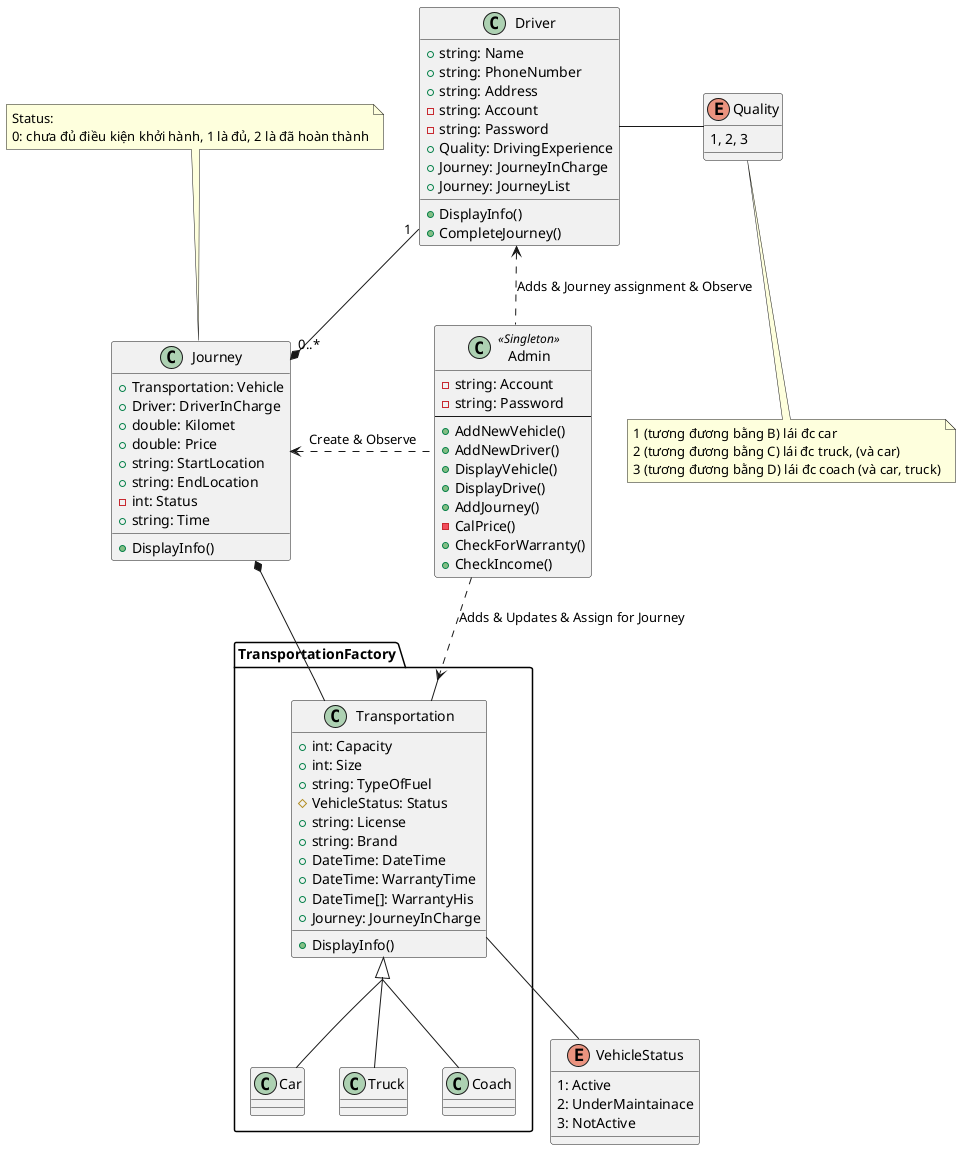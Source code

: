 @startuml quan_ly_xe
skinparam groupInheritance 3

package TransportationFactory <<Folder>>{

    class Transportation{
        + int: Capacity
        + int: Size
        + string: TypeOfFuel
        # VehicleStatus: Status
        + string: License
        + string: Brand
        + DateTime: DateTime
        + DateTime: WarrantyTime
        + DateTime[]: WarrantyHis
        + Journey: JourneyInCharge
        + DisplayInfo()
    }

    class Car{
    }

    class Truck{
    }

    class Coach {
    }
}

enum VehicleStatus{
    1: Active
    2: UnderMaintainace
    3: NotActive
}
class Driver{
    + string: Name
    + string: PhoneNumber
    + string: Address
    - string: Account
    - string: Password
    + Quality: DrivingExperience
    + Journey: JourneyInCharge
    + Journey: JourneyList
    + DisplayInfo()
    + CompleteJourney() 
}

class Journey{
    + Transportation: Vehicle
    + Driver: DriverInCharge
    + double: Kilomet
    + double: Price
    + string: StartLocation
    + string: EndLocation
    - int: Status
    + string: Time
    + DisplayInfo()
}

note top of Journey
Status:
0: chưa đủ điều kiện khởi hành, 1 là đủ, 2 là đã hoàn thành
end note

class Admin <<Singleton>>{
    - string: Account
    - string: Password
    --
    + AddNewVehicle()
    + AddNewDriver()
    + DisplayVehicle()
    + DisplayDrive()
    + AddJourney()
    - CalPrice()
    + CheckForWarranty()
    + CheckIncome()
}

enum Quality{
    1, 2, 3
}

note bottom of Quality
1 (tương đương bằng B) lái đc car 
2 (tương đương bằng C) lái đc truck, (và car)
3 (tương đương bằng D) lái đc coach (và car, truck)
end note

Transportation <|-- Truck
Transportation <|-- Car
Transportation <|-- Coach
Driver -right- Quality
Driver "1"-down-* "0..*"Journey
VehicleStatus -up- Transportation
Admin -down[dashed]-> Transportation: Adds & Updates & Assign for Journey
Admin -left[dashed]-> Driver: Adds & Journey assignment & Observe
Journey <-right[dashed]- Admin: Create & Observe
Transportation -left-*Journey
@enduml